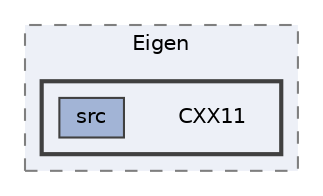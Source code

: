 digraph "external/taskflow/3rd-party/eigen-3.3.7/unsupported/Eigen/CXX11"
{
 // LATEX_PDF_SIZE
  bgcolor="transparent";
  edge [fontname=Helvetica,fontsize=10,labelfontname=Helvetica,labelfontsize=10];
  node [fontname=Helvetica,fontsize=10,shape=box,height=0.2,width=0.4];
  compound=true
  subgraph clusterdir_a5de36d4bbea65a182d971d2cf008733 {
    graph [ bgcolor="#edf0f7", pencolor="grey50", label="Eigen", fontname=Helvetica,fontsize=10 style="filled,dashed", URL="dir_a5de36d4bbea65a182d971d2cf008733.html",tooltip=""]
  subgraph clusterdir_ad2b2bf62dd385752d76ce18c79fa2e7 {
    graph [ bgcolor="#edf0f7", pencolor="grey25", label="", fontname=Helvetica,fontsize=10 style="filled,bold", URL="dir_ad2b2bf62dd385752d76ce18c79fa2e7.html",tooltip=""]
    dir_ad2b2bf62dd385752d76ce18c79fa2e7 [shape=plaintext, label="CXX11"];
  dir_d064e452fc2dade8b88ee01619c76d87 [label="src", fillcolor="#a2b4d6", color="grey25", style="filled", URL="dir_d064e452fc2dade8b88ee01619c76d87.html",tooltip=""];
  }
  }
}
